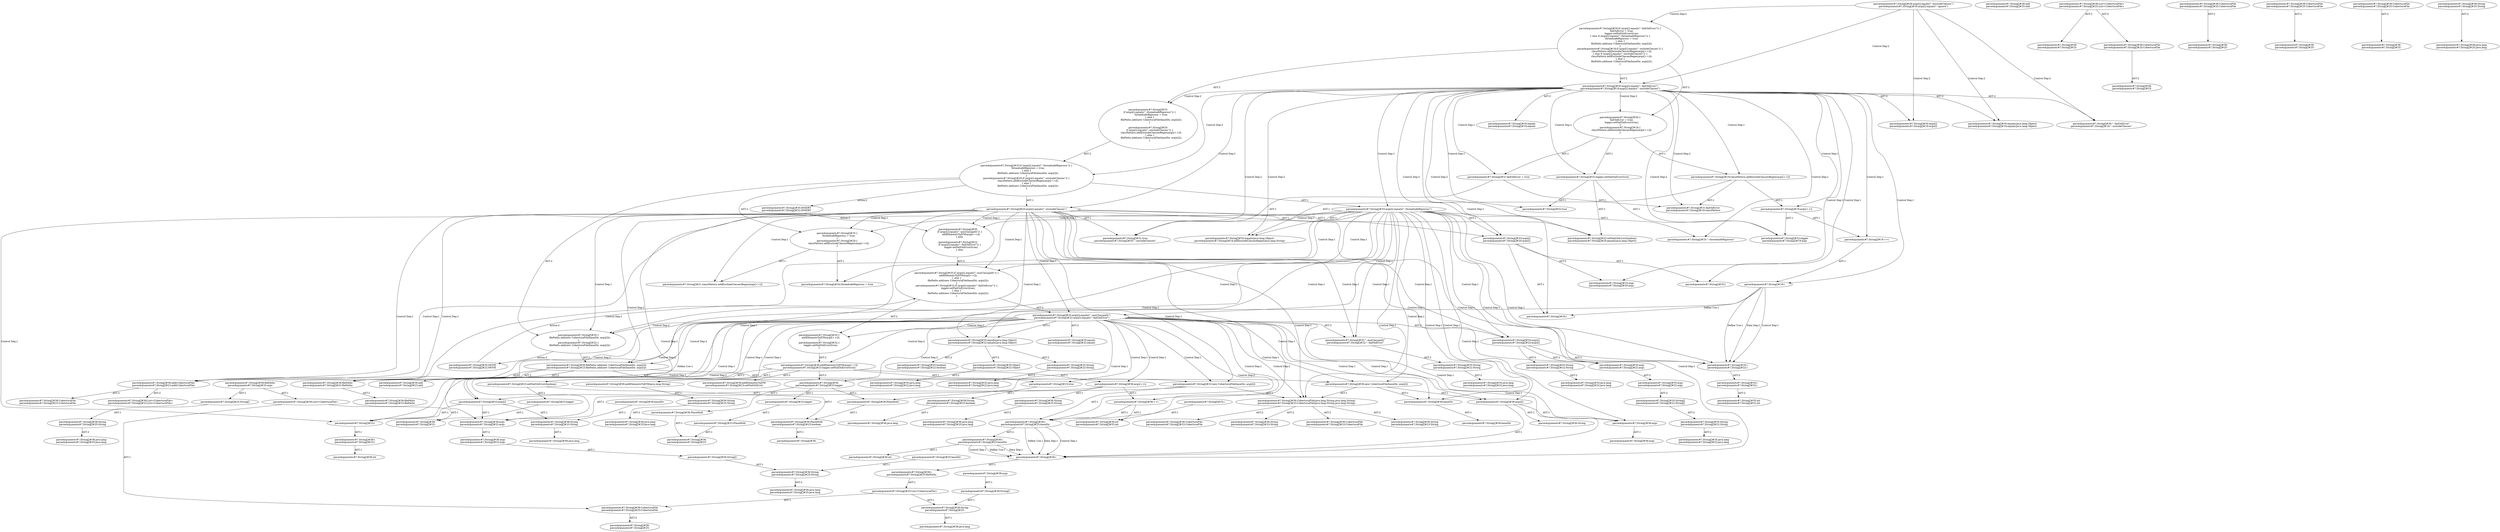 digraph "Pattern" {
0 [label="parseArguments#?,String[]#35:INSERT
parseArguments#?,String[]#22:INSERT" shape=ellipse]
1 [label="parseArguments#?,String[]#33:if (args[i].equals(\"--threadsafeRigorous\")) \{
    threadsafeRigorous = true;
\} else \{
    filePaths.add(new CoberturaFile(baseDir, args[i]));
\}
parseArguments#?,String[]#20:if (args[i].equals(\"--excludeClasses\")) \{
    classPattern.addExcludeClassesRegex(args[++i]);
\} else \{
    filePaths.add(new CoberturaFile(baseDir, args[i]));
\}" shape=ellipse]
2 [label="parseArguments#?,String[]#30:args[i].equals(\"--failOnError\")
parseArguments#?,String[]#18:args[i].equals(\"--includeClasses\")" shape=ellipse]
3 [label="parseArguments#?,String[]#28:args[i].equals(\"--excludeClasses\")
parseArguments#?,String[]#16:args[i].equals(\"--ignore\")" shape=ellipse]
4 [label="parseArguments#?,String[]#30:if (args[i].equals(\"--failOnError\")) \{
    failOnError = true;
    logger.setFailOnError(true);
\} else if (args[i].equals(\"--threadsafeRigorous\")) \{
    threadsafeRigorous = true;
\} else \{
    filePaths.add(new CoberturaFile(baseDir, args[i]));
\}
parseArguments#?,String[]#18:if (args[i].equals(\"--includeClasses\")) \{
    classPattern.addIncludeClassesRegex(args[++i]);
\} else if (args[i].equals(\"--excludeClasses\")) \{
    classPattern.addExcludeClassesRegex(args[++i]);
\} else \{
    filePaths.add(new CoberturaFile(baseDir, args[i]));
\}" shape=ellipse]
5 [label="parseArguments#?,String[]#30:equals
parseArguments#?,String[]#18:equals" shape=ellipse]
6 [label="parseArguments#?,String[]#30:args[i]
parseArguments#?,String[]#18:args[i]" shape=ellipse]
7 [label="parseArguments#?,String[]#30:equals(java.lang.Object)
parseArguments#?,String[]#18:equals(java.lang.Object)" shape=ellipse]
8 [label="parseArguments#?,String[]#30:\"--failOnError\"
parseArguments#?,String[]#18:\"--includeClasses\"" shape=ellipse]
9 [label="parseArguments#?,String[]#30:\{
    failOnError = true;
    logger.setFailOnError(true);
\}
parseArguments#?,String[]#18:\{
    classPattern.addIncludeClassesRegex(args[++i]);
\}" shape=ellipse]
10 [label="parseArguments#?,String[]#31:failOnError = true" shape=ellipse]
11 [label="parseArguments#?,String[]#31:failOnError
parseArguments#?,String[]#19:classPattern" shape=ellipse]
12 [label="parseArguments#?,String[]#31:true
parseArguments#?,String[]#20:\"--excludeClasses\"" shape=ellipse]
13 [label="parseArguments#?,String[]#32:logger.setFailOnError(true)" shape=ellipse]
14 [label="parseArguments#?,String[]#32:setFailOnError(boolean)
parseArguments#?,String[]#20:equals(java.lang.Object)" shape=ellipse]
15 [label="parseArguments#?,String[]#32:logger
parseArguments#?,String[]#19:args" shape=ellipse]
16 [label="parseArguments#?,String[]#32:true" shape=ellipse]
17 [label="parseArguments#?,String[]#33:
    if (args[i].equals(\"--threadsafeRigorous\")) \{
        threadsafeRigorous = true;
    \} else \{
        filePaths.add(new CoberturaFile(baseDir, args[i]));
    \}

parseArguments#?,String[]#20:
    if (args[i].equals(\"--excludeClasses\")) \{
        classPattern.addExcludeClassesRegex(args[++i]);
    \} else \{
        filePaths.add(new CoberturaFile(baseDir, args[i]));
    \}
" shape=ellipse]
18 [label="parseArguments#?,String[]#33:args[i].equals(\"--threadsafeRigorous\")" shape=ellipse]
19 [label="parseArguments#?,String[]#35:if (args[i].equals(\"--auxClasspath\")) \{
    addElementsToJVM(args[++i]);
\} else \{
    filePaths.add(new CoberturaFile(baseDir, args[i]));
\}
parseArguments#?,String[]#22:if (args[i].equals(\"--failOnError\")) \{
    logger.setFailOnError(true);
\} else \{
    filePaths.add(new CoberturaFile(baseDir, args[i]));
\}" shape=ellipse]
20 [label="parseArguments#?,String[]#35:args[i].equals(\"--auxClasspath\")
parseArguments#?,String[]#22:args[i].equals(\"--failOnError\")" shape=ellipse]
21 [label="parseArguments#?,String[]#35:equals
parseArguments#?,String[]#22:equals" shape=ellipse]
22 [label="parseArguments#?,String[]#35:args[i]
parseArguments#?,String[]#22:args[i]" shape=ellipse]
23 [label="parseArguments#?,String[]#35:String
parseArguments#?,String[]#22:String" shape=ellipse]
24 [label="parseArguments#?,String[]#35:java.lang
parseArguments#?,String[]#22:java.lang" shape=ellipse]
25 [label="parseArguments#?,String[]#35:args
parseArguments#?,String[]#22:args" shape=ellipse]
26 [label="parseArguments#?,String[]#35:args
parseArguments#?,String[]#22:args" shape=ellipse]
27 [label="parseArguments#?,String[]#35:String[]
parseArguments#?,String[]#22:String[]" shape=ellipse]
28 [label="parseArguments#?,String[]#35:String
parseArguments#?,String[]#22:String" shape=ellipse]
29 [label="parseArguments#?,String[]#35:java.lang
parseArguments#?,String[]#22:java.lang" shape=ellipse]
30 [label="parseArguments#?,String[]#35:i
parseArguments#?,String[]#22:i" shape=ellipse]
31 [label="parseArguments#?,String[]#35:i
parseArguments#?,String[]#22:i" shape=ellipse]
32 [label="parseArguments#?,String[]#35:int
parseArguments#?,String[]#22:int" shape=ellipse]
33 [label="parseArguments#?,String[]#35:equals(java.lang.Object)
parseArguments#?,String[]#22:equals(java.lang.Object)" shape=ellipse]
34 [label="parseArguments#?,String[]#35:String
parseArguments#?,String[]#22:String" shape=ellipse]
35 [label="parseArguments#?,String[]#35:java.lang
parseArguments#?,String[]#22:java.lang" shape=ellipse]
36 [label="parseArguments#?,String[]#35:boolean
parseArguments#?,String[]#22:boolean" shape=ellipse]
37 [label="parseArguments#?,String[]#35:Object
parseArguments#?,String[]#22:Object" shape=ellipse]
38 [label="parseArguments#?,String[]#35:java.lang
parseArguments#?,String[]#22:java.lang" shape=ellipse]
39 [label="parseArguments#?,String[]#35:\"--auxClasspath\"
parseArguments#?,String[]#22:\"--failOnError\"" shape=ellipse]
40 [label="parseArguments#?,String[]#35:String
parseArguments#?,String[]#22:String" shape=ellipse]
41 [label="parseArguments#?,String[]#35:java.lang
parseArguments#?,String[]#22:java.lang" shape=ellipse]
42 [label="parseArguments#?,String[]#35:\{
    addElementsToJVM(args[++i]);
\}
parseArguments#?,String[]#22:\{
    logger.setFailOnError(true);
\}" shape=ellipse]
43 [label="parseArguments#?,String[]#36:addElementsToJVM(args[++i])
parseArguments#?,String[]#23:logger.setFailOnError(true)" shape=ellipse]
44 [label="parseArguments#?,String[]#36:addElementsToJVM
parseArguments#?,String[]#23:setFailOnError" shape=ellipse]
45 [label="parseArguments#?,String[]#36:
parseArguments#?,String[]#23:logger" shape=ellipse]
46 [label="parseArguments#?,String[]#36:PlaceHold" shape=ellipse]
47 [label="parseArguments#?,String[]#36:
parseArguments#?,String[]#23:" shape=ellipse]
48 [label="parseArguments#?,String[]#36:PlaceHold" shape=ellipse]
49 [label="parseArguments#?,String[]#36:PlaceHold
parseArguments#?,String[]#23:boolean" shape=ellipse]
50 [label="parseArguments#?,String[]#36:" shape=ellipse]
51 [label="parseArguments#?,String[]#36:addElementsToJVM(java.lang.String)" shape=ellipse]
52 [label="parseArguments#?,String[]#36:String
parseArguments#?,String[]#25:String" shape=ellipse]
53 [label="parseArguments#?,String[]#36:java.lang
parseArguments#?,String[]#25:java.lang" shape=ellipse]
54 [label="parseArguments#?,String[]#36:args[++i]" shape=ellipse]
55 [label="parseArguments#?,String[]#36:String
parseArguments#?,String[]#25:String" shape=ellipse]
56 [label="parseArguments#?,String[]#36:java.lang
parseArguments#?,String[]#25:java.lang" shape=ellipse]
57 [label="parseArguments#?,String[]#36:args
parseArguments#?,String[]#23:args" shape=ellipse]
58 [label="parseArguments#?,String[]#36:args
parseArguments#?,String[]#23:args" shape=ellipse]
59 [label="parseArguments#?,String[]#36:String[]" shape=ellipse]
60 [label="parseArguments#?,String[]#36:String
parseArguments#?,String[]#25:String" shape=ellipse]
61 [label="parseArguments#?,String[]#36:java.lang
parseArguments#?,String[]#25:java.lang" shape=ellipse]
62 [label="parseArguments#?,String[]#36:++i" shape=ellipse]
63 [label="parseArguments#?,String[]#36:int
parseArguments#?,String[]#25:int" shape=ellipse]
64 [label="parseArguments#?,String[]#36:i
parseArguments#?,String[]#23:baseDir" shape=ellipse]
65 [label="parseArguments#?,String[]#36:i
parseArguments#?,String[]#23:baseDir" shape=ellipse]
66 [label="parseArguments#?,String[]#36:i" shape=ellipse]
67 [label="parseArguments#?,String[]#38:i
parseArguments#?,String[]#23:i" shape=ellipse]
68 [label="parseArguments#?,String[]#38:int" shape=ellipse]
69 [label="parseArguments#?,String[]#36:int" shape=ellipse]
70 [label="parseArguments#?,String[]#36:i
parseArguments#?,String[]#25:filePaths" shape=ellipse]
71 [label="parseArguments#?,String[]#35:\{
    filePaths.add(new CoberturaFile(baseDir, args[i]));
\}
parseArguments#?,String[]#22:\{
    filePaths.add(new CoberturaFile(baseDir, args[i]));
\}" shape=ellipse]
72 [label="parseArguments#?,String[]#36:filePaths.add(new CoberturaFile(baseDir, args[i]))
parseArguments#?,String[]#23:filePaths.add(new CoberturaFile(baseDir, args[i]))" shape=ellipse]
73 [label="parseArguments#?,String[]#38:add
parseArguments#?,String[]#25:add" shape=ellipse]
74 [label="parseArguments#?,String[]#36:filePaths
parseArguments#?,String[]#23:filePaths" shape=ellipse]
75 [label="parseArguments#?,String[]#38:filePaths
parseArguments#?,String[]#25:args" shape=ellipse]
76 [label="parseArguments#?,String[]#38:List<CoberturaFile>" shape=ellipse]
77 [label="parseArguments#?,String[]#38:
parseArguments#?,String[]#23:" shape=ellipse]
78 [label="parseArguments#?,String[]#38:CoberturaFile
parseArguments#?,String[]#25:CoberturaFile" shape=ellipse]
79 [label="parseArguments#?,String[]#38:
parseArguments#?,String[]#25:" shape=ellipse]
80 [label="parseArguments#?,String[]#36:add(CoberturaFile)
parseArguments#?,String[]#23:add(CoberturaFile)" shape=ellipse]
81 [label="parseArguments#?,String[]#38:List<CoberturaFile>
parseArguments#?,String[]#25:List<CoberturaFile>" shape=ellipse]
82 [label="parseArguments#?,String[]#38:
parseArguments#?,String[]#25:" shape=ellipse]
83 [label="parseArguments#?,String[]#38:CoberturaFile
parseArguments#?,String[]#25:CoberturaFile" shape=ellipse]
84 [label="parseArguments#?,String[]#38:
parseArguments#?,String[]#25:" shape=ellipse]
85 [label="parseArguments#?,String[]#38:CoberturaFile
parseArguments#?,String[]#25:CoberturaFile" shape=ellipse]
86 [label="parseArguments#?,String[]#38:
parseArguments#?,String[]#25:" shape=ellipse]
87 [label="parseArguments#?,String[]#36:new CoberturaFile(baseDir, args[i])" shape=ellipse]
88 [label="parseArguments#?,String[]#36:CoberturaFile(java.lang.String,java.lang.String)
parseArguments#?,String[]#23:CoberturaFile(java.lang.String,java.lang.String)" shape=ellipse]
89 [label="parseArguments#?,String[]#38:CoberturaFile
parseArguments#?,String[]#25:CoberturaFile" shape=ellipse]
90 [label="parseArguments#?,String[]#38:
parseArguments#?,String[]#25:" shape=ellipse]
91 [label="parseArguments#?,String[]#38:CoberturaFile
parseArguments#?,String[]#25:CoberturaFile" shape=ellipse]
92 [label="parseArguments#?,String[]#38:
parseArguments#?,String[]#25:" shape=ellipse]
93 [label="parseArguments#?,String[]#38:String
parseArguments#?,String[]#25:String" shape=ellipse]
94 [label="parseArguments#?,String[]#38:java.lang
parseArguments#?,String[]#25:java.lang" shape=ellipse]
95 [label="parseArguments#?,String[]#38:String
parseArguments#?,String[]#25:String" shape=ellipse]
96 [label="parseArguments#?,String[]#38:java.lang
parseArguments#?,String[]#25:java.lang" shape=ellipse]
97 [label="parseArguments#?,String[]#36:baseDir" shape=ellipse]
98 [label="parseArguments#?,String[]#38:baseDir" shape=ellipse]
99 [label="parseArguments#?,String[]#38:String
parseArguments#?,String[]#23:String" shape=ellipse]
100 [label="parseArguments#?,String[]#38:java.lang" shape=ellipse]
101 [label="parseArguments#?,String[]#36:args[i]" shape=ellipse]
102 [label="parseArguments#?,String[]#38:String
parseArguments#?,String[]#23:boolean" shape=ellipse]
103 [label="parseArguments#?,String[]#38:java.lang" shape=ellipse]
104 [label="parseArguments#?,String[]#36:args" shape=ellipse]
105 [label="parseArguments#?,String[]#38:args" shape=ellipse]
106 [label="parseArguments#?,String[]#38:String[]" shape=ellipse]
107 [label="parseArguments#?,String[]#38:String
parseArguments#?,String[]#25:" shape=ellipse]
108 [label="parseArguments#?,String[]#38:java.lang" shape=ellipse]
109 [label="parseArguments#?,String[]#36:add
parseArguments#?,String[]#23:add" shape=ellipse]
110 [label="parseArguments#?,String[]#36:filePaths
parseArguments#?,String[]#23:filePaths" shape=ellipse]
111 [label="parseArguments#?,String[]#36:List<CoberturaFile>
parseArguments#?,String[]#23:List<CoberturaFile>" shape=ellipse]
112 [label="parseArguments#?,String[]#36:CoberturaFile
parseArguments#?,String[]#23:CoberturaFile" shape=ellipse]
113 [label="parseArguments#?,String[]#36:CoberturaFile
parseArguments#?,String[]#23:CoberturaFile" shape=ellipse]
114 [label="parseArguments#?,String[]#36:CoberturaFile
parseArguments#?,String[]#23:CoberturaFile" shape=ellipse]
115 [label="parseArguments#?,String[]#36:String
parseArguments#?,String[]#23:String" shape=ellipse]
116 [label="parseArguments#?,String[]#36:String
parseArguments#?,String[]#23:String" shape=ellipse]
117 [label="parseArguments#?,String[]#36:baseDir" shape=ellipse]
118 [label="parseArguments#?,String[]#36:String" shape=ellipse]
119 [label="parseArguments#?,String[]#36:args" shape=ellipse]
120 [label="parseArguments#?,String[]#35:MOVE
parseArguments#?,String[]#22:MOVE" shape=ellipse]
121 [label="parseArguments#?,String[]#35:
    if (args[i].equals(\"--auxClasspath\")) \{
        addElementsToJVM(args[++i]);
    \} else 

parseArguments#?,String[]#22:
    if (args[i].equals(\"--failOnError\")) \{
        logger.setFailOnError(true);
    \} else 
" shape=ellipse]
122 [label="parseArguments#?,String[]#33:equals(java.lang.Object)
parseArguments#?,String[]#19:addIncludeClassesRegex(java.lang.String)" shape=ellipse]
123 [label="parseArguments#?,String[]#33:args[i]
parseArguments#?,String[]#20:args[i]" shape=ellipse]
124 [label="parseArguments#?,String[]#33:args
parseArguments#?,String[]#20:args" shape=ellipse]
125 [label="parseArguments#?,String[]#33:i" shape=ellipse]
126 [label="parseArguments#?,String[]#33:\"--threadsafeRigorous\"" shape=ellipse]
127 [label="parseArguments#?,String[]#33:\{
    threadsafeRigorous = true;
\}
parseArguments#?,String[]#20:\{
    classPattern.addExcludeClassesRegex(args[++i]);
\}" shape=ellipse]
128 [label="parseArguments#?,String[]#34:threadsafeRigorous = true" shape=ellipse]
129 [label="parseArguments#?,String[]#19:++i" shape=ellipse]
130 [label="parseArguments#?,String[]#19:classPattern.addIncludeClassesRegex(args[++i])" shape=ellipse]
131 [label="parseArguments#?,String[]#19:args[++i]" shape=ellipse]
132 [label="parseArguments#?,String[]#21:classPattern.addExcludeClassesRegex(args[++i])" shape=ellipse]
133 [label="parseArguments#?,String[]#19:i" shape=ellipse]
134 [label="parseArguments#?,String[]#20:args[i].equals(\"--excludeClasses\")" shape=ellipse]
135 [label="parseArguments#?,String[]#23:true" shape=ellipse]
136 [label="parseArguments#?,String[]#23:new CoberturaFile(baseDir, args[i])" shape=ellipse]
137 [label="parseArguments#?,String[]#23:args[i]" shape=ellipse]
138 [label="parseArguments#?,String[]#23:i" shape=ellipse]
139 [label="parseArguments#?,String[]#20:i" shape=ellipse]
140 [label="parseArguments#?,String[]#23:logger" shape=ellipse]
141 [label="parseArguments#?,String[]#23:logger" shape=ellipse]
142 [label="parseArguments#?,String[]#25:String[]" shape=ellipse]
143 [label="parseArguments#?,String[]#25:baseDir" shape=ellipse]
144 [label="parseArguments#?,String[]#25:List<CoberturaFile>" shape=ellipse]
145 [label="parseArguments#?,String[]#23:setFailOnError(boolean)" shape=ellipse]
146 [label="parseArguments#?,String[]#25:i" shape=ellipse]
147 [label="parseArguments#?,String[]#23:PlaceHold" shape=ellipse]
0 -> 121 [label="Action:2"];
1 -> 0 [label="Action:2"];
1 -> 18 [label="AST:1"];
1 -> 127 [label="AST:2"];
1 -> 71 [label="AST:2"];
1 -> 134 [label="AST:1"];
2 -> 1 [label="Control Dep:2"];
2 -> 5 [label="AST:2"];
2 -> 6 [label="AST:2"];
2 -> 7 [label="AST:2"];
2 -> 8 [label="AST:2"];
2 -> 9 [label="Control Dep:2"];
2 -> 10 [label="Control Dep:1"];
2 -> 11 [label="Control Dep:2"];
2 -> 12 [label="Control Dep:2"];
2 -> 13 [label="Control Dep:1"];
2 -> 14 [label="Control Dep:2"];
2 -> 15 [label="Control Dep:2"];
2 -> 16 [label="Control Dep:1"];
2 -> 17 [label="Control Dep:2"];
2 -> 18 [label="Control Dep:1"];
2 -> 122 [label="Control Dep:2"];
2 -> 123 [label="Control Dep:2"];
2 -> 124 [label="Control Dep:2"];
2 -> 125 [label="Control Dep:1"];
2 -> 126 [label="Control Dep:1"];
2 -> 129 [label="Control Dep:1"];
2 -> 130 [label="Control Dep:1"];
2 -> 131 [label="Control Dep:1"];
2 -> 133 [label="Control Dep:1"];
2 -> 134 [label="Control Dep:1"];
2 -> 139 [label="Control Dep:1"];
3 -> 2 [label="Control Dep:2"];
3 -> 4 [label="Control Dep:2"];
3 -> 7 [label="Control Dep:2"];
3 -> 6 [label="Control Dep:2"];
3 -> 8 [label="Control Dep:2"];
4 -> 2 [label="AST:2"];
4 -> 9 [label="AST:2"];
4 -> 17 [label="AST:2"];
9 -> 10 [label="AST:1"];
9 -> 13 [label="AST:1"];
9 -> 130 [label="AST:1"];
10 -> 11 [label="AST:1"];
10 -> 12 [label="AST:1"];
13 -> 15 [label="AST:1"];
13 -> 14 [label="AST:1"];
13 -> 16 [label="AST:1"];
17 -> 1 [label="AST:2"];
18 -> 123 [label="AST:1"];
18 -> 122 [label="AST:1"];
18 -> 126 [label="AST:1"];
18 -> 127 [label="Control Dep:1"];
18 -> 128 [label="Control Dep:1"];
18 -> 71 [label="Control Dep:1"];
18 -> 72 [label="Control Dep:1"];
18 -> 80 [label="Control Dep:1"];
18 -> 74 [label="Control Dep:1"];
18 -> 87 [label="Control Dep:1"];
18 -> 88 [label="Control Dep:1"];
18 -> 97 [label="Control Dep:1"];
18 -> 101 [label="Control Dep:1"];
18 -> 104 [label="Control Dep:1"];
18 -> 66 [label="Control Dep:1"];
18 -> 25 [label="Control Dep:1"];
18 -> 30 [label="Control Dep:1"];
18 -> 22 [label="Control Dep:1"];
18 -> 33 [label="Control Dep:1"];
18 -> 39 [label="Control Dep:1"];
18 -> 20 [label="Control Dep:1"];
18 -> 19 [label="Control Dep:1"];
18 -> 121 [label="Control Dep:1"];
19 -> 20 [label="AST:2"];
19 -> 42 [label="AST:2"];
20 -> 21 [label="AST:2"];
20 -> 22 [label="AST:2"];
20 -> 33 [label="AST:2"];
20 -> 39 [label="AST:2"];
20 -> 42 [label="Control Dep:2"];
20 -> 43 [label="Control Dep:2"];
20 -> 51 [label="Control Dep:1"];
20 -> 45 [label="Control Dep:2"];
20 -> 48 [label="Control Dep:1"];
20 -> 54 [label="Control Dep:1"];
20 -> 57 [label="Control Dep:2"];
20 -> 62 [label="Control Dep:1"];
20 -> 64 [label="Control Dep:2"];
20 -> 71 [label="Control Dep:2"];
20 -> 72 [label="Control Dep:2"];
20 -> 80 [label="Control Dep:2"];
20 -> 74 [label="Control Dep:2"];
20 -> 87 [label="Control Dep:1"];
20 -> 88 [label="Control Dep:2"];
20 -> 97 [label="Control Dep:1"];
20 -> 101 [label="Control Dep:1"];
20 -> 104 [label="Control Dep:1"];
20 -> 66 [label="Control Dep:1"];
20 -> 135 [label="Control Dep:1"];
20 -> 136 [label="Control Dep:1"];
20 -> 137 [label="Control Dep:1"];
20 -> 138 [label="Control Dep:1"];
20 -> 145 [label="Control Dep:1"];
22 -> 23 [label="AST:2"];
22 -> 25 [label="AST:2"];
22 -> 30 [label="AST:2"];
23 -> 24 [label="AST:2"];
25 -> 26 [label="AST:2"];
26 -> 27 [label="AST:2"];
27 -> 28 [label="AST:2"];
28 -> 29 [label="AST:2"];
30 -> 31 [label="AST:2"];
31 -> 32 [label="AST:2"];
33 -> 34 [label="AST:2"];
33 -> 36 [label="AST:2"];
33 -> 37 [label="AST:2"];
34 -> 35 [label="AST:2"];
37 -> 38 [label="AST:2"];
39 -> 40 [label="AST:2"];
40 -> 41 [label="AST:2"];
42 -> 43 [label="AST:2"];
43 -> 44 [label="AST:2"];
43 -> 45 [label="AST:2"];
43 -> 51 [label="AST:1"];
43 -> 54 [label="AST:1"];
43 -> 135 [label="AST:1"];
43 -> 145 [label="AST:1"];
45 -> 46 [label="AST:1"];
45 -> 48 [label="AST:1"];
45 -> 140 [label="AST:1"];
46 -> 47 [label="AST:1"];
48 -> 49 [label="AST:1"];
49 -> 50 [label="AST:1"];
51 -> 52 [label="AST:1"];
52 -> 53 [label="AST:2"];
54 -> 55 [label="AST:1"];
54 -> 57 [label="AST:1"];
54 -> 62 [label="AST:1"];
55 -> 56 [label="AST:2"];
57 -> 58 [label="AST:2"];
58 -> 59 [label="AST:1"];
59 -> 60 [label="AST:1"];
60 -> 61 [label="AST:2"];
62 -> 63 [label="AST:1"];
62 -> 64 [label="AST:1"];
64 -> 65 [label="AST:2"];
64 -> 66 [label="Define Use:1"];
64 -> 66 [label="Data Dep:1"];
64 -> 66 [label="Control Dep:1"];
65 -> 69 [label="AST:1"];
65 -> 66 [label="Define Use:1"];
65 -> 66 [label="Data Dep:1"];
65 -> 66 [label="Control Dep:1"];
66 -> 70 [label="AST:1"];
67 -> 68 [label="AST:1"];
70 -> 144 [label="AST:1"];
71 -> 72 [label="AST:2"];
71 -> 120 [label="Action:2"];
72 -> 109 [label="AST:2"];
72 -> 74 [label="AST:2"];
72 -> 80 [label="AST:2"];
72 -> 87 [label="AST:1"];
72 -> 136 [label="AST:1"];
74 -> 110 [label="AST:2"];
75 -> 76 [label="AST:1"];
75 -> 142 [label="AST:1"];
76 -> 77 [label="AST:1"];
76 -> 78 [label="AST:1"];
78 -> 79 [label="AST:2"];
80 -> 111 [label="AST:2"];
80 -> 112 [label="AST:2"];
81 -> 82 [label="AST:2"];
81 -> 83 [label="AST:2"];
83 -> 84 [label="AST:2"];
85 -> 86 [label="AST:2"];
87 -> 88 [label="AST:1"];
87 -> 97 [label="AST:1"];
87 -> 101 [label="AST:1"];
88 -> 113 [label="AST:2"];
88 -> 114 [label="AST:2"];
88 -> 115 [label="AST:2"];
88 -> 116 [label="AST:2"];
89 -> 90 [label="AST:2"];
91 -> 92 [label="AST:2"];
93 -> 94 [label="AST:2"];
95 -> 96 [label="AST:2"];
97 -> 117 [label="AST:1"];
98 -> 99 [label="AST:1"];
99 -> 100 [label="AST:1"];
101 -> 66 [label="AST:1"];
101 -> 118 [label="AST:1"];
101 -> 104 [label="AST:1"];
102 -> 103 [label="AST:1"];
104 -> 119 [label="AST:1"];
105 -> 106 [label="AST:1"];
106 -> 107 [label="AST:1"];
107 -> 108 [label="AST:1"];
120 -> 19 [label="Action:2"];
121 -> 19 [label="AST:2"];
123 -> 124 [label="AST:2"];
123 -> 125 [label="AST:1"];
123 -> 139 [label="AST:1"];
127 -> 128 [label="AST:1"];
127 -> 132 [label="AST:1"];
129 -> 133 [label="AST:1"];
130 -> 11 [label="AST:1"];
130 -> 122 [label="AST:1"];
130 -> 131 [label="AST:1"];
131 -> 129 [label="AST:1"];
131 -> 15 [label="AST:1"];
133 -> 139 [label="Define Use:1"];
133 -> 138 [label="Define Use:1"];
133 -> 30 [label="Define Use:1"];
133 -> 30 [label="Data Dep:1"];
133 -> 30 [label="Control Dep:1"];
134 -> 132 [label="Control Dep:1"];
134 -> 123 [label="AST:1"];
134 -> 14 [label="AST:1"];
134 -> 12 [label="AST:1"];
134 -> 127 [label="Control Dep:1"];
134 -> 71 [label="Control Dep:1"];
134 -> 72 [label="Control Dep:1"];
134 -> 80 [label="Control Dep:1"];
134 -> 74 [label="Control Dep:1"];
134 -> 136 [label="Control Dep:1"];
134 -> 88 [label="Control Dep:1"];
134 -> 64 [label="Control Dep:1"];
134 -> 137 [label="Control Dep:1"];
134 -> 57 [label="Control Dep:1"];
134 -> 138 [label="Control Dep:1"];
134 -> 25 [label="Control Dep:1"];
134 -> 30 [label="Control Dep:1"];
134 -> 22 [label="Control Dep:1"];
134 -> 33 [label="Control Dep:1"];
134 -> 39 [label="Control Dep:1"];
134 -> 20 [label="Control Dep:1"];
134 -> 19 [label="Control Dep:1"];
134 -> 121 [label="Control Dep:1"];
135 -> 102 [label="AST:1"];
136 -> 88 [label="AST:1"];
136 -> 64 [label="AST:1"];
136 -> 137 [label="AST:1"];
137 -> 99 [label="AST:1"];
137 -> 57 [label="AST:1"];
137 -> 138 [label="AST:1"];
138 -> 67 [label="AST:1"];
140 -> 147 [label="AST:1"];
141 -> 77 [label="AST:1"];
142 -> 95 [label="AST:1"];
143 -> 60 [label="AST:1"];
144 -> 107 [label="AST:1"];
144 -> 78 [label="AST:1"];
145 -> 141 [label="AST:1"];
145 -> 49 [label="AST:1"];
146 -> 63 [label="AST:1"];
147 -> 47 [label="AST:1"];
}